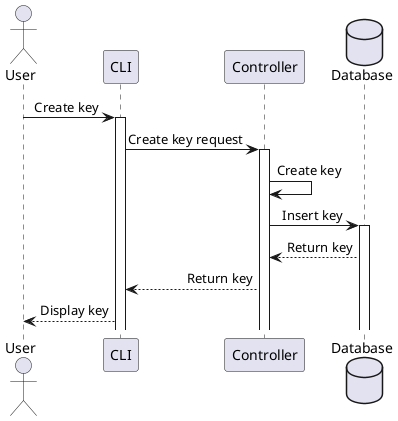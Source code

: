@startuml createKey
skinparam sequenceMessageAlign right
actor User as user 
participant CLI as cli
participant Controller as controller
database Database as db

user -> cli++: Create key
cli -> controller++: Create key request
controller -> controller: Create key
controller -> db++: Insert key 
db --> controller: Return key
controller --> cli: Return key 
cli --> user: Display key
@enduml
